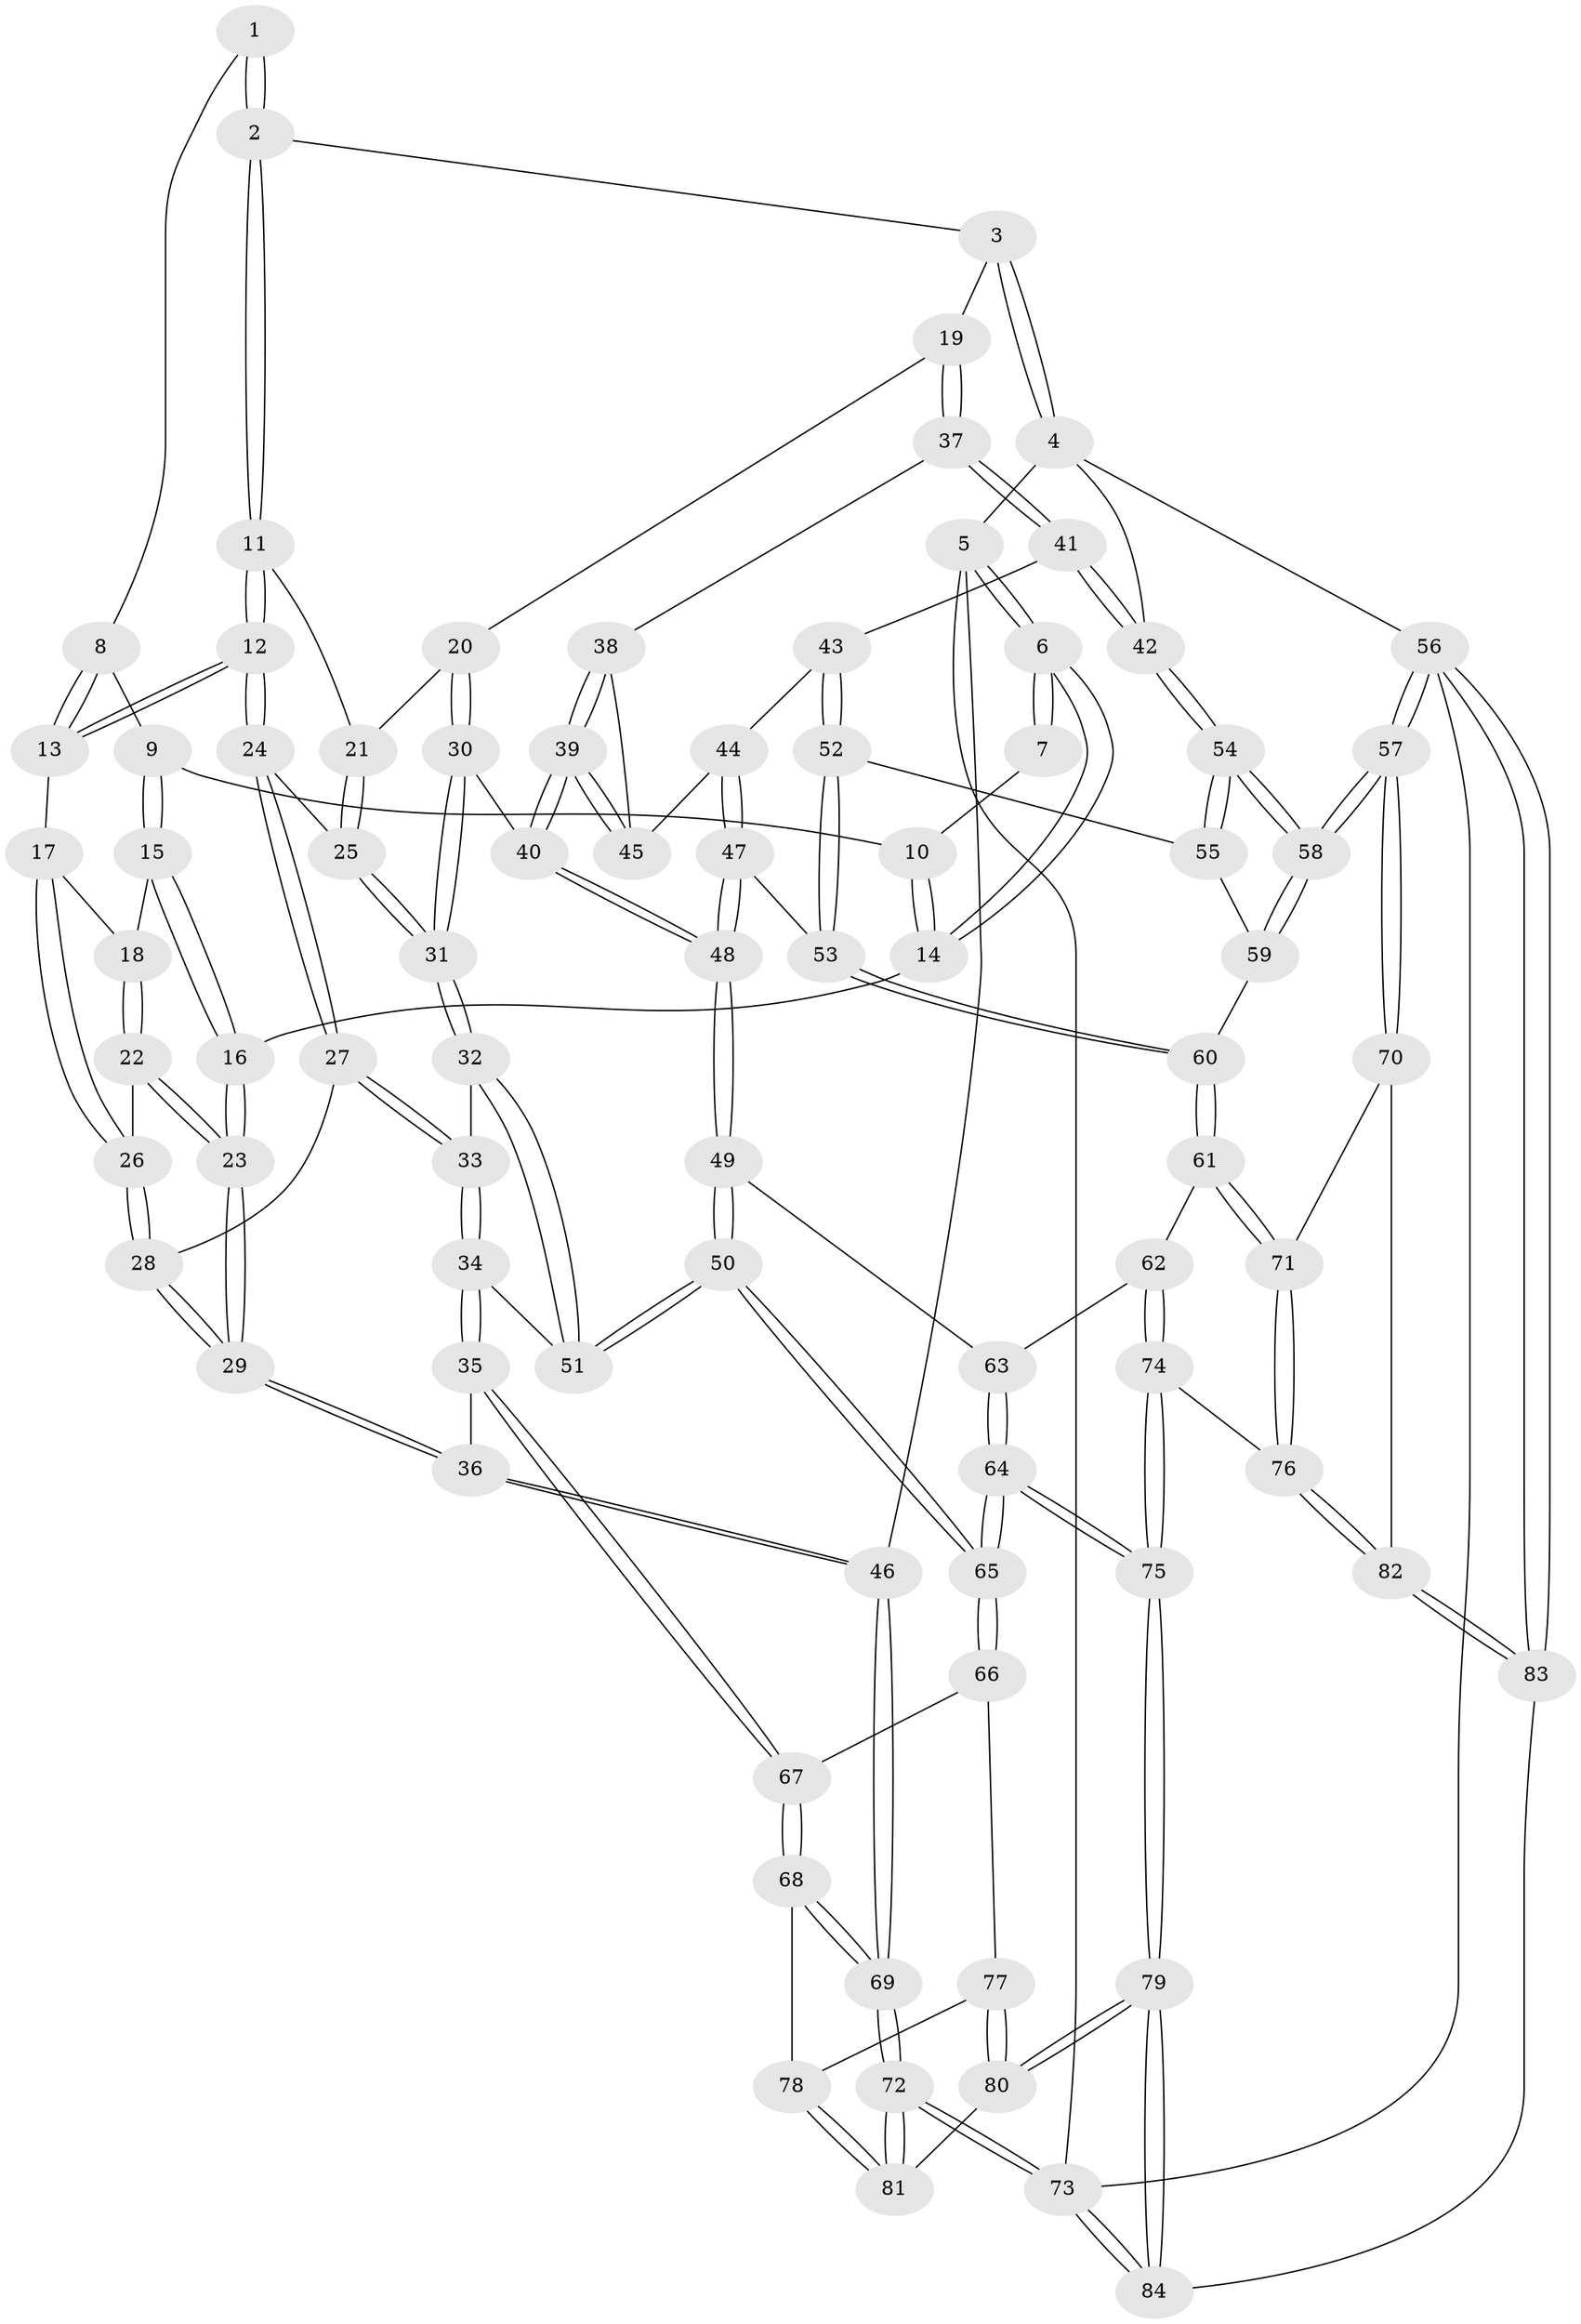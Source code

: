 // Generated by graph-tools (version 1.1) at 2025/27/03/09/25 03:27:08]
// undirected, 84 vertices, 207 edges
graph export_dot {
graph [start="1"]
  node [color=gray90,style=filled];
  1 [pos="+0.36527271627400165+0"];
  2 [pos="+0.7009578716663603+0"];
  3 [pos="+0.7659362996203705+0"];
  4 [pos="+1+0"];
  5 [pos="+0+0"];
  6 [pos="+0+0"];
  7 [pos="+0.11843108133482422+0"];
  8 [pos="+0.35419169305113474+0"];
  9 [pos="+0.25705993937157356+0.07428621351230509"];
  10 [pos="+0.17917052338656686+0.03513580986709523"];
  11 [pos="+0.6810896817260899+0"];
  12 [pos="+0.36877359939497595+0.11331337716608197"];
  13 [pos="+0.3585868831447933+0.10697064089049507"];
  14 [pos="+0.11586361160311895+0.12300889868645665"];
  15 [pos="+0.2594167716985079+0.07707216541784573"];
  16 [pos="+0.10756611616866481+0.22409151759194634"];
  17 [pos="+0.34581732034018325+0.10793287212776555"];
  18 [pos="+0.2927671167548692+0.10207994321979025"];
  19 [pos="+0.8219586993869734+0.2435722084313339"];
  20 [pos="+0.6868127486629703+0.20513207174672685"];
  21 [pos="+0.6358597864866471+0.004739903337871781"];
  22 [pos="+0.23584416589825197+0.17673573236948625"];
  23 [pos="+0.10747237140204774+0.2246236655870052"];
  24 [pos="+0.42456459940163044+0.18363230787797957"];
  25 [pos="+0.4758442037568138+0.2011450768045318"];
  26 [pos="+0.2849587555620271+0.20436165166261558"];
  27 [pos="+0.3174327672838677+0.2644748194169816"];
  28 [pos="+0.3148305384635668+0.26309599514055654"];
  29 [pos="+0.09276894725376504+0.2517676174964589"];
  30 [pos="+0.6011311652603123+0.3140303165669338"];
  31 [pos="+0.5264300773075672+0.31485031651220746"];
  32 [pos="+0.5023672313882627+0.35094024575622085"];
  33 [pos="+0.32155406064422054+0.3102627345733718"];
  34 [pos="+0.2418759459477703+0.47540539155170936"];
  35 [pos="+0.2368254868353276+0.4789266420641168"];
  36 [pos="+0+0.36872422533688826"];
  37 [pos="+0.827258238039841+0.24899587472348222"];
  38 [pos="+0.802947713442128+0.27931247561300415"];
  39 [pos="+0.6042470319468533+0.31557088565775776"];
  40 [pos="+0.6029881076350897+0.31544673651024696"];
  41 [pos="+0.9143160747511283+0.26871637807651594"];
  42 [pos="+1+0.18281568827972305"];
  43 [pos="+0.87040000014345+0.40532776972494133"];
  44 [pos="+0.7624110151137165+0.3520644568998454"];
  45 [pos="+0.7620390222079935+0.3440075678471147"];
  46 [pos="+0+0.38363122133519423"];
  47 [pos="+0.7402820137497965+0.45554002095217205"];
  48 [pos="+0.7030197888122629+0.473557201139909"];
  49 [pos="+0.6927396797564033+0.49299386469378287"];
  50 [pos="+0.5402421874296259+0.5517672783024338"];
  51 [pos="+0.4796096368938965+0.41902029457752976"];
  52 [pos="+0.865354080604322+0.45081667477028264"];
  53 [pos="+0.855390440630755+0.4657361820082209"];
  54 [pos="+1+0.3291206968876893"];
  55 [pos="+0.9539845335148767+0.44230058356269847"];
  56 [pos="+1+1"];
  57 [pos="+1+0.7365948247028113"];
  58 [pos="+1+0.5056074884618581"];
  59 [pos="+0.9682877815093879+0.535278891463861"];
  60 [pos="+0.8865588654862188+0.5642927978017849"];
  61 [pos="+0.8739655715682263+0.6087625879473816"];
  62 [pos="+0.8109146910853652+0.6184014367419636"];
  63 [pos="+0.7150039291784397+0.5376950200267854"];
  64 [pos="+0.642622267186885+0.7770461985576694"];
  65 [pos="+0.5213827989209794+0.6191001346810345"];
  66 [pos="+0.4864032591333241+0.6268958594553906"];
  67 [pos="+0.2603694032450009+0.5563313765630216"];
  68 [pos="+0.23342529360221384+0.6755819634028845"];
  69 [pos="+0+0.8520588810796172"];
  70 [pos="+1+0.7327558736977462"];
  71 [pos="+0.9399322801116982+0.7031540409696504"];
  72 [pos="+0+1"];
  73 [pos="+0+1"];
  74 [pos="+0.6521325788760924+0.7777936855868369"];
  75 [pos="+0.6437002340833742+0.7790689307721057"];
  76 [pos="+0.7724342479332932+0.805197168486667"];
  77 [pos="+0.4362613870050806+0.6840204576038941"];
  78 [pos="+0.26785190503223677+0.7249872834827727"];
  79 [pos="+0.5133766679335152+1"];
  80 [pos="+0.37798240911422704+0.8983781352308208"];
  81 [pos="+0.31305816945046+0.8620572403310609"];
  82 [pos="+0.879966233552671+0.9223950826257311"];
  83 [pos="+0.9456867494803978+1"];
  84 [pos="+0.5211179173477725+1"];
  1 -- 2;
  1 -- 2;
  1 -- 8;
  2 -- 3;
  2 -- 11;
  2 -- 11;
  3 -- 4;
  3 -- 4;
  3 -- 19;
  4 -- 5;
  4 -- 42;
  4 -- 56;
  5 -- 6;
  5 -- 6;
  5 -- 46;
  5 -- 73;
  6 -- 7;
  6 -- 7;
  6 -- 14;
  6 -- 14;
  7 -- 10;
  8 -- 9;
  8 -- 13;
  8 -- 13;
  9 -- 10;
  9 -- 15;
  9 -- 15;
  10 -- 14;
  10 -- 14;
  11 -- 12;
  11 -- 12;
  11 -- 21;
  12 -- 13;
  12 -- 13;
  12 -- 24;
  12 -- 24;
  13 -- 17;
  14 -- 16;
  15 -- 16;
  15 -- 16;
  15 -- 18;
  16 -- 23;
  16 -- 23;
  17 -- 18;
  17 -- 26;
  17 -- 26;
  18 -- 22;
  18 -- 22;
  19 -- 20;
  19 -- 37;
  19 -- 37;
  20 -- 21;
  20 -- 30;
  20 -- 30;
  21 -- 25;
  21 -- 25;
  22 -- 23;
  22 -- 23;
  22 -- 26;
  23 -- 29;
  23 -- 29;
  24 -- 25;
  24 -- 27;
  24 -- 27;
  25 -- 31;
  25 -- 31;
  26 -- 28;
  26 -- 28;
  27 -- 28;
  27 -- 33;
  27 -- 33;
  28 -- 29;
  28 -- 29;
  29 -- 36;
  29 -- 36;
  30 -- 31;
  30 -- 31;
  30 -- 40;
  31 -- 32;
  31 -- 32;
  32 -- 33;
  32 -- 51;
  32 -- 51;
  33 -- 34;
  33 -- 34;
  34 -- 35;
  34 -- 35;
  34 -- 51;
  35 -- 36;
  35 -- 67;
  35 -- 67;
  36 -- 46;
  36 -- 46;
  37 -- 38;
  37 -- 41;
  37 -- 41;
  38 -- 39;
  38 -- 39;
  38 -- 45;
  39 -- 40;
  39 -- 40;
  39 -- 45;
  39 -- 45;
  40 -- 48;
  40 -- 48;
  41 -- 42;
  41 -- 42;
  41 -- 43;
  42 -- 54;
  42 -- 54;
  43 -- 44;
  43 -- 52;
  43 -- 52;
  44 -- 45;
  44 -- 47;
  44 -- 47;
  46 -- 69;
  46 -- 69;
  47 -- 48;
  47 -- 48;
  47 -- 53;
  48 -- 49;
  48 -- 49;
  49 -- 50;
  49 -- 50;
  49 -- 63;
  50 -- 51;
  50 -- 51;
  50 -- 65;
  50 -- 65;
  52 -- 53;
  52 -- 53;
  52 -- 55;
  53 -- 60;
  53 -- 60;
  54 -- 55;
  54 -- 55;
  54 -- 58;
  54 -- 58;
  55 -- 59;
  56 -- 57;
  56 -- 57;
  56 -- 83;
  56 -- 83;
  56 -- 73;
  57 -- 58;
  57 -- 58;
  57 -- 70;
  57 -- 70;
  58 -- 59;
  58 -- 59;
  59 -- 60;
  60 -- 61;
  60 -- 61;
  61 -- 62;
  61 -- 71;
  61 -- 71;
  62 -- 63;
  62 -- 74;
  62 -- 74;
  63 -- 64;
  63 -- 64;
  64 -- 65;
  64 -- 65;
  64 -- 75;
  64 -- 75;
  65 -- 66;
  65 -- 66;
  66 -- 67;
  66 -- 77;
  67 -- 68;
  67 -- 68;
  68 -- 69;
  68 -- 69;
  68 -- 78;
  69 -- 72;
  69 -- 72;
  70 -- 71;
  70 -- 82;
  71 -- 76;
  71 -- 76;
  72 -- 73;
  72 -- 73;
  72 -- 81;
  72 -- 81;
  73 -- 84;
  73 -- 84;
  74 -- 75;
  74 -- 75;
  74 -- 76;
  75 -- 79;
  75 -- 79;
  76 -- 82;
  76 -- 82;
  77 -- 78;
  77 -- 80;
  77 -- 80;
  78 -- 81;
  78 -- 81;
  79 -- 80;
  79 -- 80;
  79 -- 84;
  79 -- 84;
  80 -- 81;
  82 -- 83;
  82 -- 83;
  83 -- 84;
}
